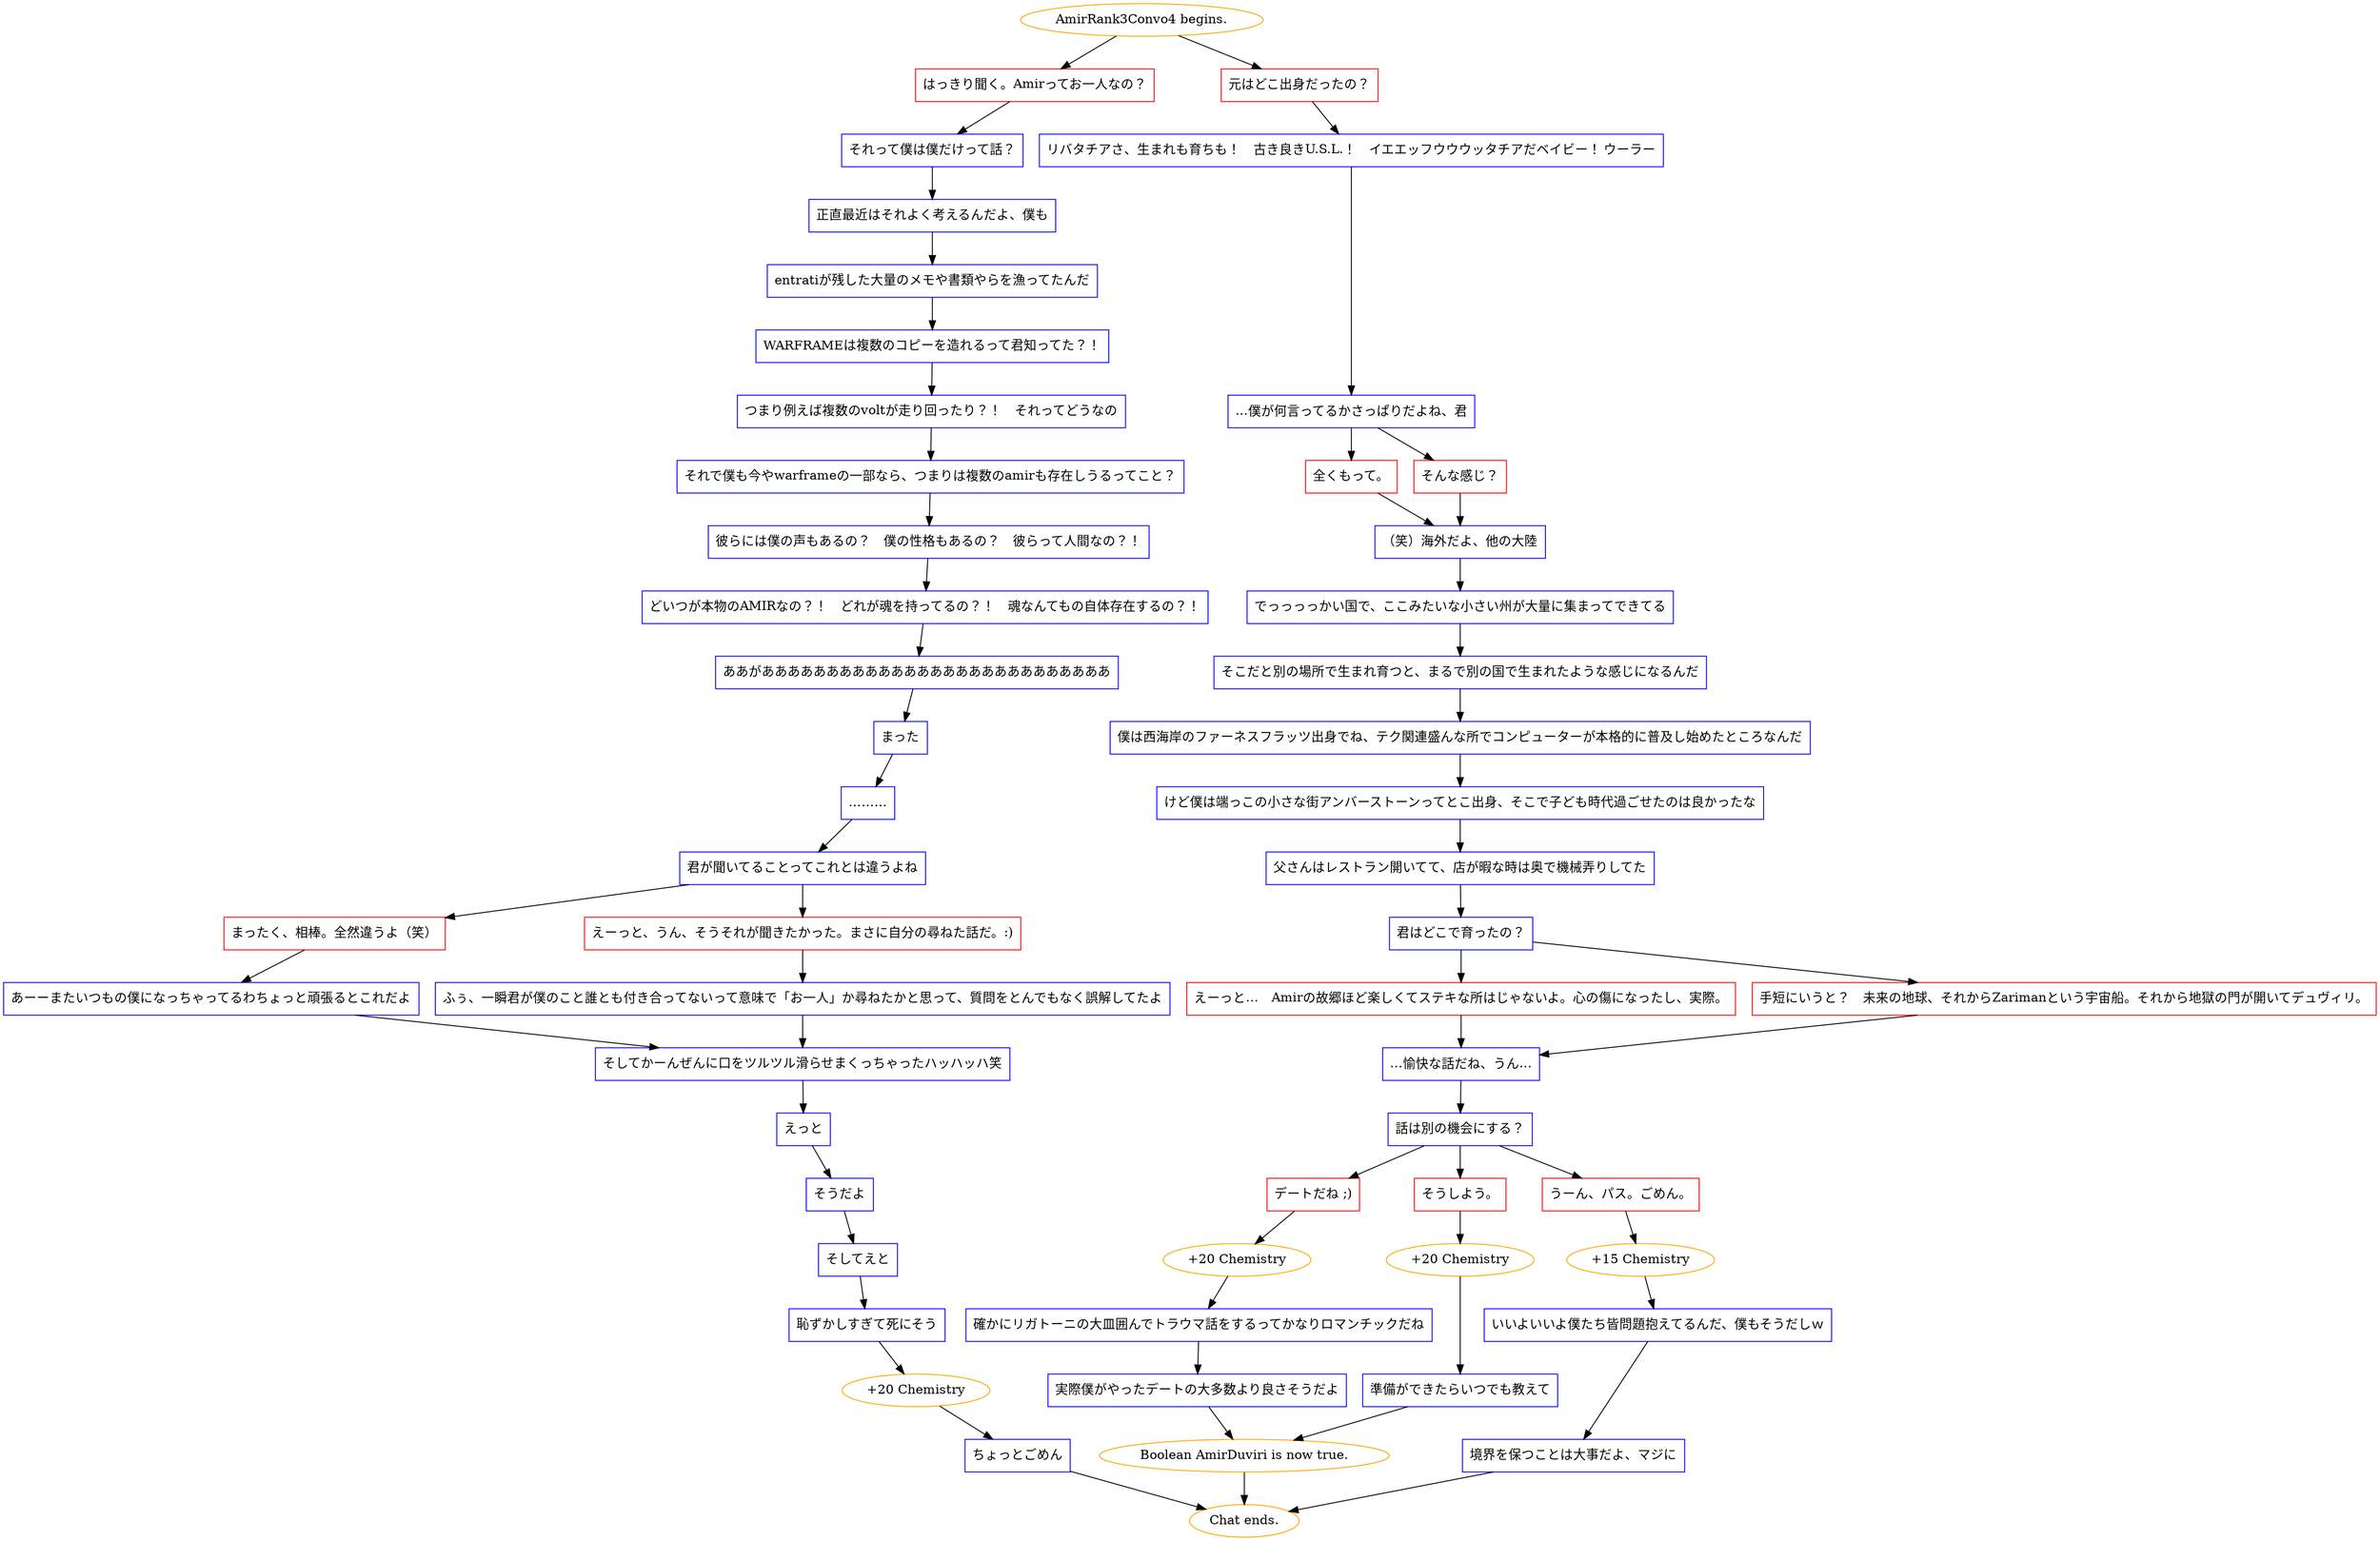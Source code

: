 digraph {
	"AmirRank3Convo4 begins." [color=orange];
		"AmirRank3Convo4 begins." -> j1071340411;
		"AmirRank3Convo4 begins." -> j4267172999;
	j1071340411 [label="はっきり聞く。Amirってお一人なの？",shape=box,color=red];
		j1071340411 -> j590756721;
	j4267172999 [label="元はどこ出身だったの？",shape=box,color=red];
		j4267172999 -> j1221815272;
	j590756721 [label="それって僕は僕だけって話？",shape=box,color=blue];
		j590756721 -> j748093901;
	j1221815272 [label="リバタチアさ、生まれも育ちも！　古き良きU.S.L.！　イエエッフウウウッタチアだベイビー！ ウーラー",shape=box,color=blue];
		j1221815272 -> j694904324;
	j748093901 [label="正直最近はそれよく考えるんだよ、僕も",shape=box,color=blue];
		j748093901 -> j1044242297;
	j694904324 [label="…僕が何言ってるかさっぱりだよね、君",shape=box,color=blue];
		j694904324 -> j3237437680;
		j694904324 -> j135182566;
	j1044242297 [label="entratiが残した大量のメモや書類やらを漁ってたんだ",shape=box,color=blue];
		j1044242297 -> j2852864847;
	j3237437680 [label="全くもって。",shape=box,color=red];
		j3237437680 -> j3830715867;
	j135182566 [label="そんな感じ？",shape=box,color=red];
		j135182566 -> j3830715867;
	j2852864847 [label="WARFRAMEは複数のコピーを造れるって君知ってた？！",shape=box,color=blue];
		j2852864847 -> j1903870686;
	j3830715867 [label="（笑）海外だよ、他の大陸",shape=box,color=blue];
		j3830715867 -> j3731288235;
	j1903870686 [label="つまり例えば複数のvoltが走り回ったり？！　それってどうなの",shape=box,color=blue];
		j1903870686 -> j2818877774;
	j3731288235 [label="でっっっっかい国で、ここみたいな小さい州が大量に集まってできてる",shape=box,color=blue];
		j3731288235 -> j1965827278;
	j2818877774 [label="それで僕も今やwarframeの一部なら、つまりは複数のamirも存在しうるってこと？",shape=box,color=blue];
		j2818877774 -> j3715829380;
	j1965827278 [label="そこだと別の場所で生まれ育つと、まるで別の国で生まれたような感じになるんだ",shape=box,color=blue];
		j1965827278 -> j201156708;
	j3715829380 [label="彼らには僕の声もあるの？　僕の性格もあるの？　彼らって人間なの？！",shape=box,color=blue];
		j3715829380 -> j2140247596;
	j201156708 [label="僕は西海岸のファーネスフラッツ出身でね、テク関連盛んな所でコンピューターが本格的に普及し始めたところなんだ",shape=box,color=blue];
		j201156708 -> j4290919639;
	j2140247596 [label="どいつが本物のAMIRなの？！　どれが魂を持ってるの？！　魂なんてもの自体存在するの？！",shape=box,color=blue];
		j2140247596 -> j981233895;
	j4290919639 [label="けど僕は端っこの小さな街アンバーストーンってとこ出身、そこで子ども時代過ごせたのは良かったな",shape=box,color=blue];
		j4290919639 -> j3636829951;
	j981233895 [label="ああがあああああああああああああああああああああああああああ",shape=box,color=blue];
		j981233895 -> j2550458470;
	j3636829951 [label="父さんはレストラン開いてて、店が暇な時は奥で機械弄りしてた",shape=box,color=blue];
		j3636829951 -> j1652038826;
	j2550458470 [label="まった",shape=box,color=blue];
		j2550458470 -> j2867006879;
	j1652038826 [label="君はどこで育ったの？",shape=box,color=blue];
		j1652038826 -> j1175755490;
		j1652038826 -> j2930356899;
	j2867006879 [label="………",shape=box,color=blue];
		j2867006879 -> j1599064626;
	j1175755490 [label="えーっと…　Amirの故郷ほど楽しくてステキな所はじゃないよ。心の傷になったし、実際。",shape=box,color=red];
		j1175755490 -> j367560402;
	j2930356899 [label="手短にいうと？　未来の地球、それからZarimanという宇宙船。それから地獄の門が開いてデュヴィリ。",shape=box,color=red];
		j2930356899 -> j367560402;
	j1599064626 [label="君が聞いてることってこれとは違うよね",shape=box,color=blue];
		j1599064626 -> j2017714761;
		j1599064626 -> j4041917989;
	j367560402 [label="…愉快な話だね、うん…",shape=box,color=blue];
		j367560402 -> j2737768414;
	j2017714761 [label="まったく、相棒。全然違うよ（笑）",shape=box,color=red];
		j2017714761 -> j3348725248;
	j4041917989 [label="えーっと、うん、そうそれが聞きたかった。まさに自分の尋ねた話だ。:)",shape=box,color=red];
		j4041917989 -> j1169462023;
	j2737768414 [label="話は別の機会にする？",shape=box,color=blue];
		j2737768414 -> j657699477;
		j2737768414 -> j2941616090;
		j2737768414 -> j3941837020;
	j3348725248 [label="あーーまたいつもの僕になっちゃってるわちょっと頑張るとこれだよ",shape=box,color=blue];
		j3348725248 -> j1399295883;
	j1169462023 [label="ふぅ、一瞬君が僕のこと誰とも付き合ってないって意味で「お一人」か尋ねたかと思って、質問をとんでもなく誤解してたよ",shape=box,color=blue];
		j1169462023 -> j1399295883;
	j657699477 [label="デートだね ;)",shape=box,color=red];
		j657699477 -> j2394162455;
	j2941616090 [label="そうしよう。",shape=box,color=red];
		j2941616090 -> j4015253279;
	j3941837020 [label="うーん、パス。ごめん。",shape=box,color=red];
		j3941837020 -> j1655541452;
	j1399295883 [label="そしてかーんぜんに口をツルツル滑らせまくっちゃったハッハッハ笑",shape=box,color=blue];
		j1399295883 -> j3525384920;
	j2394162455 [label="+20 Chemistry",color=orange];
		j2394162455 -> j1337691148;
	j4015253279 [label="+20 Chemistry",color=orange];
		j4015253279 -> j379396841;
	j1655541452 [label="+15 Chemistry",color=orange];
		j1655541452 -> j2287335893;
	j3525384920 [label="えっと",shape=box,color=blue];
		j3525384920 -> j1740772048;
	j1337691148 [label="確かにリガトーニの大皿囲んでトラウマ話をするってかなりロマンチックだね",shape=box,color=blue];
		j1337691148 -> j4170007416;
	j379396841 [label="準備ができたらいつでも教えて",shape=box,color=blue];
		j379396841 -> j647457247;
	j2287335893 [label="いいよいいよ僕たち皆問題抱えてるんだ、僕もそうだしｗ",shape=box,color=blue];
		j2287335893 -> j3601633824;
	j1740772048 [label="そうだよ",shape=box,color=blue];
		j1740772048 -> j757825521;
	j4170007416 [label="実際僕がやったデートの大多数より良さそうだよ",shape=box,color=blue];
		j4170007416 -> j647457247;
	j647457247 [label="Boolean AmirDuviri is now true.",color=orange];
		j647457247 -> "Chat ends.";
	j3601633824 [label="境界を保つことは大事だよ、マジに",shape=box,color=blue];
		j3601633824 -> "Chat ends.";
	j757825521 [label="そしてえと",shape=box,color=blue];
		j757825521 -> j3723474263;
	"Chat ends." [color=orange];
	j3723474263 [label="恥ずかしすぎて死にそう",shape=box,color=blue];
		j3723474263 -> j192942623;
	j192942623 [label="+20 Chemistry",color=orange];
		j192942623 -> j782647404;
	j782647404 [label="ちょっとごめん",shape=box,color=blue];
		j782647404 -> "Chat ends.";
}